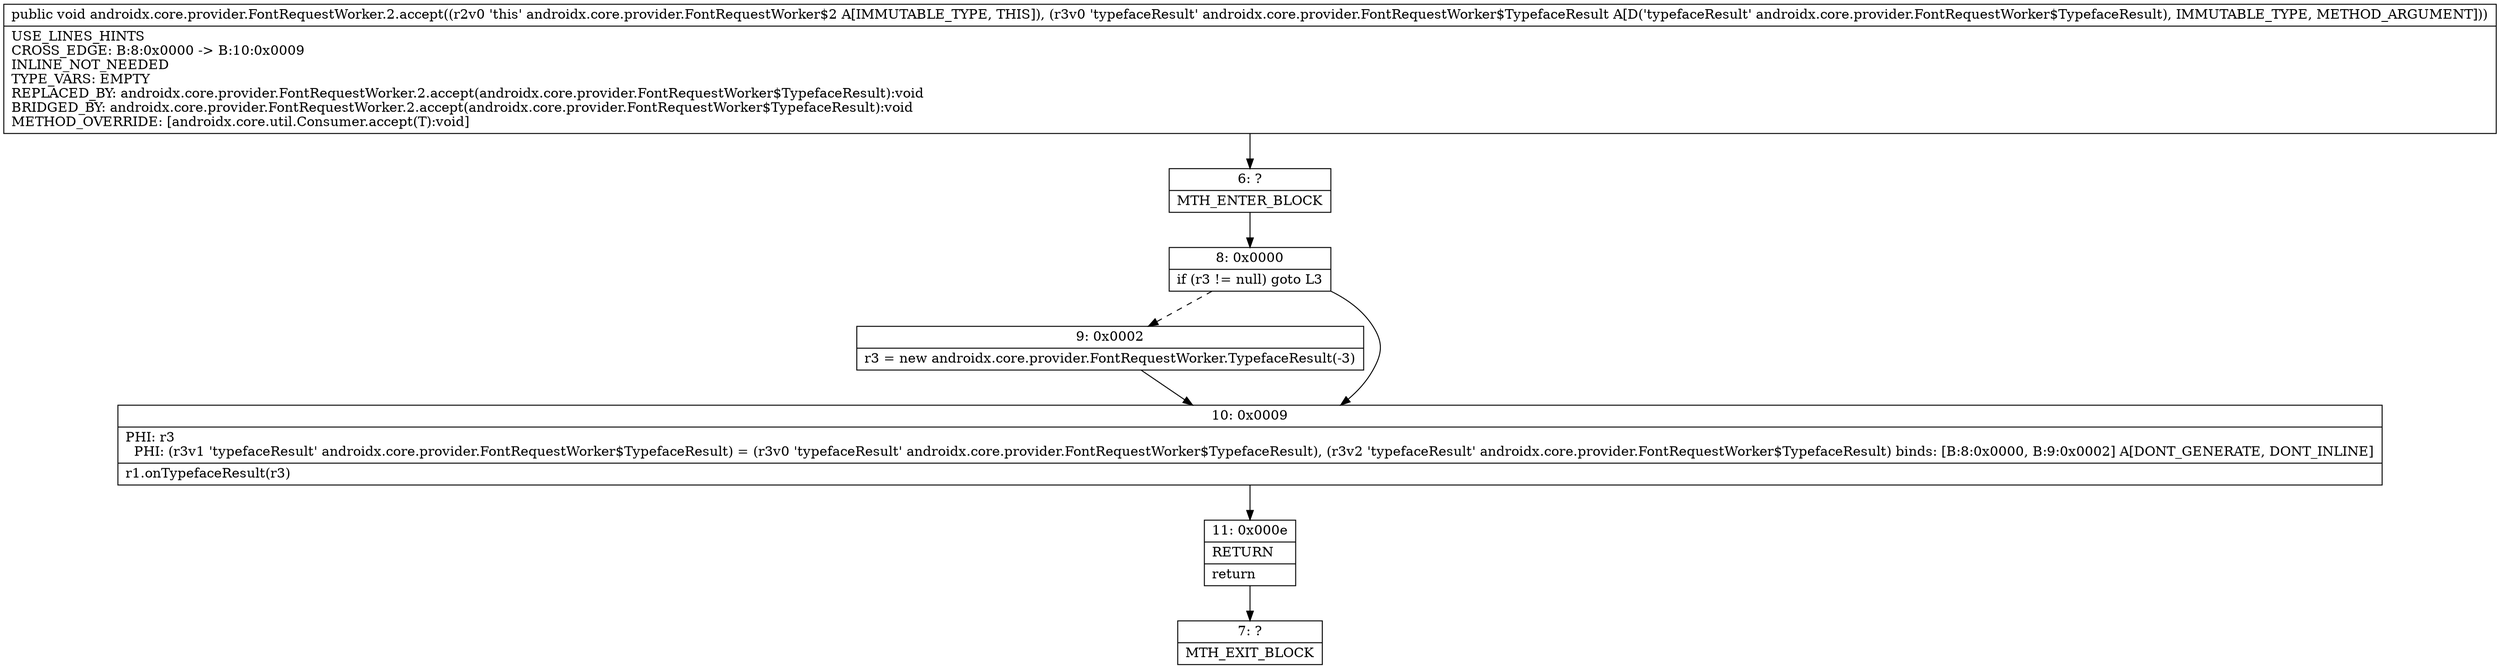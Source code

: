 digraph "CFG forandroidx.core.provider.FontRequestWorker.2.accept(Landroidx\/core\/provider\/FontRequestWorker$TypefaceResult;)V" {
Node_6 [shape=record,label="{6\:\ ?|MTH_ENTER_BLOCK\l}"];
Node_8 [shape=record,label="{8\:\ 0x0000|if (r3 != null) goto L3\l}"];
Node_9 [shape=record,label="{9\:\ 0x0002|r3 = new androidx.core.provider.FontRequestWorker.TypefaceResult(\-3)\l}"];
Node_10 [shape=record,label="{10\:\ 0x0009|PHI: r3 \l  PHI: (r3v1 'typefaceResult' androidx.core.provider.FontRequestWorker$TypefaceResult) = (r3v0 'typefaceResult' androidx.core.provider.FontRequestWorker$TypefaceResult), (r3v2 'typefaceResult' androidx.core.provider.FontRequestWorker$TypefaceResult) binds: [B:8:0x0000, B:9:0x0002] A[DONT_GENERATE, DONT_INLINE]\l|r1.onTypefaceResult(r3)\l}"];
Node_11 [shape=record,label="{11\:\ 0x000e|RETURN\l|return\l}"];
Node_7 [shape=record,label="{7\:\ ?|MTH_EXIT_BLOCK\l}"];
MethodNode[shape=record,label="{public void androidx.core.provider.FontRequestWorker.2.accept((r2v0 'this' androidx.core.provider.FontRequestWorker$2 A[IMMUTABLE_TYPE, THIS]), (r3v0 'typefaceResult' androidx.core.provider.FontRequestWorker$TypefaceResult A[D('typefaceResult' androidx.core.provider.FontRequestWorker$TypefaceResult), IMMUTABLE_TYPE, METHOD_ARGUMENT]))  | USE_LINES_HINTS\lCROSS_EDGE: B:8:0x0000 \-\> B:10:0x0009\lINLINE_NOT_NEEDED\lTYPE_VARS: EMPTY\lREPLACED_BY: androidx.core.provider.FontRequestWorker.2.accept(androidx.core.provider.FontRequestWorker$TypefaceResult):void\lBRIDGED_BY: androidx.core.provider.FontRequestWorker.2.accept(androidx.core.provider.FontRequestWorker$TypefaceResult):void\lMETHOD_OVERRIDE: [androidx.core.util.Consumer.accept(T):void]\l}"];
MethodNode -> Node_6;Node_6 -> Node_8;
Node_8 -> Node_9[style=dashed];
Node_8 -> Node_10;
Node_9 -> Node_10;
Node_10 -> Node_11;
Node_11 -> Node_7;
}

